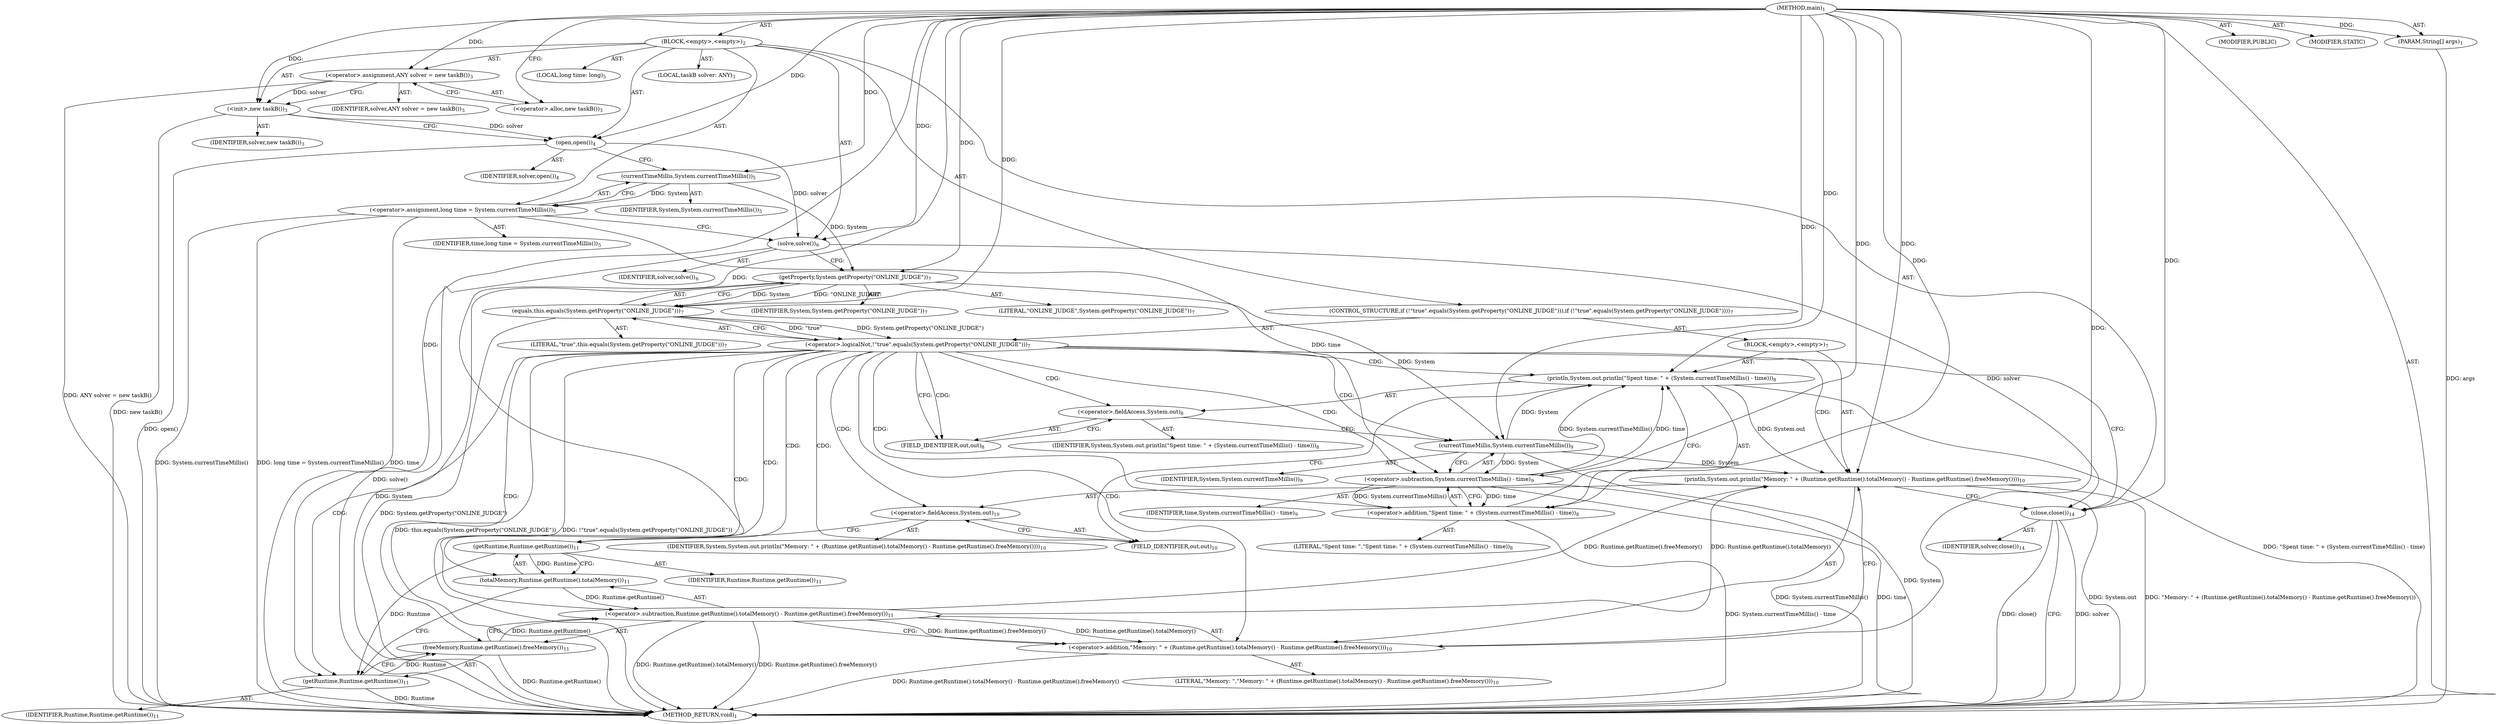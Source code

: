 digraph "main" {  
"19" [label = <(METHOD,main)<SUB>1</SUB>> ]
"20" [label = <(PARAM,String[] args)<SUB>1</SUB>> ]
"21" [label = <(BLOCK,&lt;empty&gt;,&lt;empty&gt;)<SUB>2</SUB>> ]
"4" [label = <(LOCAL,taskB solver: ANY)<SUB>3</SUB>> ]
"22" [label = <(&lt;operator&gt;.assignment,ANY solver = new taskB())<SUB>3</SUB>> ]
"23" [label = <(IDENTIFIER,solver,ANY solver = new taskB())<SUB>3</SUB>> ]
"24" [label = <(&lt;operator&gt;.alloc,new taskB())<SUB>3</SUB>> ]
"25" [label = <(&lt;init&gt;,new taskB())<SUB>3</SUB>> ]
"3" [label = <(IDENTIFIER,solver,new taskB())<SUB>3</SUB>> ]
"26" [label = <(open,open())<SUB>4</SUB>> ]
"27" [label = <(IDENTIFIER,solver,open())<SUB>4</SUB>> ]
"28" [label = <(LOCAL,long time: long)<SUB>5</SUB>> ]
"29" [label = <(&lt;operator&gt;.assignment,long time = System.currentTimeMillis())<SUB>5</SUB>> ]
"30" [label = <(IDENTIFIER,time,long time = System.currentTimeMillis())<SUB>5</SUB>> ]
"31" [label = <(currentTimeMillis,System.currentTimeMillis())<SUB>5</SUB>> ]
"32" [label = <(IDENTIFIER,System,System.currentTimeMillis())<SUB>5</SUB>> ]
"33" [label = <(solve,solve())<SUB>6</SUB>> ]
"34" [label = <(IDENTIFIER,solver,solve())<SUB>6</SUB>> ]
"35" [label = <(CONTROL_STRUCTURE,if (!&quot;true&quot;.equals(System.getProperty(&quot;ONLINE_JUDGE&quot;))),if (!&quot;true&quot;.equals(System.getProperty(&quot;ONLINE_JUDGE&quot;))))<SUB>7</SUB>> ]
"36" [label = <(&lt;operator&gt;.logicalNot,!&quot;true&quot;.equals(System.getProperty(&quot;ONLINE_JUDGE&quot;)))<SUB>7</SUB>> ]
"37" [label = <(equals,this.equals(System.getProperty(&quot;ONLINE_JUDGE&quot;)))<SUB>7</SUB>> ]
"38" [label = <(LITERAL,&quot;true&quot;,this.equals(System.getProperty(&quot;ONLINE_JUDGE&quot;)))<SUB>7</SUB>> ]
"39" [label = <(getProperty,System.getProperty(&quot;ONLINE_JUDGE&quot;))<SUB>7</SUB>> ]
"40" [label = <(IDENTIFIER,System,System.getProperty(&quot;ONLINE_JUDGE&quot;))<SUB>7</SUB>> ]
"41" [label = <(LITERAL,&quot;ONLINE_JUDGE&quot;,System.getProperty(&quot;ONLINE_JUDGE&quot;))<SUB>7</SUB>> ]
"42" [label = <(BLOCK,&lt;empty&gt;,&lt;empty&gt;)<SUB>7</SUB>> ]
"43" [label = <(println,System.out.println(&quot;Spent time: &quot; + (System.currentTimeMillis() - time)))<SUB>8</SUB>> ]
"44" [label = <(&lt;operator&gt;.fieldAccess,System.out)<SUB>8</SUB>> ]
"45" [label = <(IDENTIFIER,System,System.out.println(&quot;Spent time: &quot; + (System.currentTimeMillis() - time)))<SUB>8</SUB>> ]
"46" [label = <(FIELD_IDENTIFIER,out,out)<SUB>8</SUB>> ]
"47" [label = <(&lt;operator&gt;.addition,&quot;Spent time: &quot; + (System.currentTimeMillis() - time))<SUB>8</SUB>> ]
"48" [label = <(LITERAL,&quot;Spent time: &quot;,&quot;Spent time: &quot; + (System.currentTimeMillis() - time))<SUB>8</SUB>> ]
"49" [label = <(&lt;operator&gt;.subtraction,System.currentTimeMillis() - time)<SUB>9</SUB>> ]
"50" [label = <(currentTimeMillis,System.currentTimeMillis())<SUB>9</SUB>> ]
"51" [label = <(IDENTIFIER,System,System.currentTimeMillis())<SUB>9</SUB>> ]
"52" [label = <(IDENTIFIER,time,System.currentTimeMillis() - time)<SUB>9</SUB>> ]
"53" [label = <(println,System.out.println(&quot;Memory: &quot; + (Runtime.getRuntime().totalMemory() - Runtime.getRuntime().freeMemory())))<SUB>10</SUB>> ]
"54" [label = <(&lt;operator&gt;.fieldAccess,System.out)<SUB>10</SUB>> ]
"55" [label = <(IDENTIFIER,System,System.out.println(&quot;Memory: &quot; + (Runtime.getRuntime().totalMemory() - Runtime.getRuntime().freeMemory())))<SUB>10</SUB>> ]
"56" [label = <(FIELD_IDENTIFIER,out,out)<SUB>10</SUB>> ]
"57" [label = <(&lt;operator&gt;.addition,&quot;Memory: &quot; + (Runtime.getRuntime().totalMemory() - Runtime.getRuntime().freeMemory()))<SUB>10</SUB>> ]
"58" [label = <(LITERAL,&quot;Memory: &quot;,&quot;Memory: &quot; + (Runtime.getRuntime().totalMemory() - Runtime.getRuntime().freeMemory()))<SUB>10</SUB>> ]
"59" [label = <(&lt;operator&gt;.subtraction,Runtime.getRuntime().totalMemory() - Runtime.getRuntime().freeMemory())<SUB>11</SUB>> ]
"60" [label = <(totalMemory,Runtime.getRuntime().totalMemory())<SUB>11</SUB>> ]
"61" [label = <(getRuntime,Runtime.getRuntime())<SUB>11</SUB>> ]
"62" [label = <(IDENTIFIER,Runtime,Runtime.getRuntime())<SUB>11</SUB>> ]
"63" [label = <(freeMemory,Runtime.getRuntime().freeMemory())<SUB>11</SUB>> ]
"64" [label = <(getRuntime,Runtime.getRuntime())<SUB>11</SUB>> ]
"65" [label = <(IDENTIFIER,Runtime,Runtime.getRuntime())<SUB>11</SUB>> ]
"66" [label = <(close,close())<SUB>14</SUB>> ]
"67" [label = <(IDENTIFIER,solver,close())<SUB>14</SUB>> ]
"68" [label = <(MODIFIER,PUBLIC)> ]
"69" [label = <(MODIFIER,STATIC)> ]
"70" [label = <(METHOD_RETURN,void)<SUB>1</SUB>> ]
  "19" -> "20"  [ label = "AST: "] 
  "19" -> "21"  [ label = "AST: "] 
  "19" -> "68"  [ label = "AST: "] 
  "19" -> "69"  [ label = "AST: "] 
  "19" -> "70"  [ label = "AST: "] 
  "21" -> "4"  [ label = "AST: "] 
  "21" -> "22"  [ label = "AST: "] 
  "21" -> "25"  [ label = "AST: "] 
  "21" -> "26"  [ label = "AST: "] 
  "21" -> "28"  [ label = "AST: "] 
  "21" -> "29"  [ label = "AST: "] 
  "21" -> "33"  [ label = "AST: "] 
  "21" -> "35"  [ label = "AST: "] 
  "21" -> "66"  [ label = "AST: "] 
  "22" -> "23"  [ label = "AST: "] 
  "22" -> "24"  [ label = "AST: "] 
  "25" -> "3"  [ label = "AST: "] 
  "26" -> "27"  [ label = "AST: "] 
  "29" -> "30"  [ label = "AST: "] 
  "29" -> "31"  [ label = "AST: "] 
  "31" -> "32"  [ label = "AST: "] 
  "33" -> "34"  [ label = "AST: "] 
  "35" -> "36"  [ label = "AST: "] 
  "35" -> "42"  [ label = "AST: "] 
  "36" -> "37"  [ label = "AST: "] 
  "37" -> "38"  [ label = "AST: "] 
  "37" -> "39"  [ label = "AST: "] 
  "39" -> "40"  [ label = "AST: "] 
  "39" -> "41"  [ label = "AST: "] 
  "42" -> "43"  [ label = "AST: "] 
  "42" -> "53"  [ label = "AST: "] 
  "43" -> "44"  [ label = "AST: "] 
  "43" -> "47"  [ label = "AST: "] 
  "44" -> "45"  [ label = "AST: "] 
  "44" -> "46"  [ label = "AST: "] 
  "47" -> "48"  [ label = "AST: "] 
  "47" -> "49"  [ label = "AST: "] 
  "49" -> "50"  [ label = "AST: "] 
  "49" -> "52"  [ label = "AST: "] 
  "50" -> "51"  [ label = "AST: "] 
  "53" -> "54"  [ label = "AST: "] 
  "53" -> "57"  [ label = "AST: "] 
  "54" -> "55"  [ label = "AST: "] 
  "54" -> "56"  [ label = "AST: "] 
  "57" -> "58"  [ label = "AST: "] 
  "57" -> "59"  [ label = "AST: "] 
  "59" -> "60"  [ label = "AST: "] 
  "59" -> "63"  [ label = "AST: "] 
  "60" -> "61"  [ label = "AST: "] 
  "61" -> "62"  [ label = "AST: "] 
  "63" -> "64"  [ label = "AST: "] 
  "64" -> "65"  [ label = "AST: "] 
  "66" -> "67"  [ label = "AST: "] 
  "22" -> "25"  [ label = "CFG: "] 
  "25" -> "26"  [ label = "CFG: "] 
  "26" -> "31"  [ label = "CFG: "] 
  "29" -> "33"  [ label = "CFG: "] 
  "33" -> "39"  [ label = "CFG: "] 
  "66" -> "70"  [ label = "CFG: "] 
  "24" -> "22"  [ label = "CFG: "] 
  "31" -> "29"  [ label = "CFG: "] 
  "36" -> "46"  [ label = "CFG: "] 
  "36" -> "66"  [ label = "CFG: "] 
  "37" -> "36"  [ label = "CFG: "] 
  "43" -> "56"  [ label = "CFG: "] 
  "53" -> "66"  [ label = "CFG: "] 
  "39" -> "37"  [ label = "CFG: "] 
  "44" -> "50"  [ label = "CFG: "] 
  "47" -> "43"  [ label = "CFG: "] 
  "54" -> "61"  [ label = "CFG: "] 
  "57" -> "53"  [ label = "CFG: "] 
  "46" -> "44"  [ label = "CFG: "] 
  "49" -> "47"  [ label = "CFG: "] 
  "56" -> "54"  [ label = "CFG: "] 
  "59" -> "57"  [ label = "CFG: "] 
  "50" -> "49"  [ label = "CFG: "] 
  "60" -> "64"  [ label = "CFG: "] 
  "63" -> "59"  [ label = "CFG: "] 
  "61" -> "60"  [ label = "CFG: "] 
  "64" -> "63"  [ label = "CFG: "] 
  "19" -> "24"  [ label = "CFG: "] 
  "20" -> "70"  [ label = "DDG: args"] 
  "22" -> "70"  [ label = "DDG: ANY solver = new taskB()"] 
  "25" -> "70"  [ label = "DDG: new taskB()"] 
  "26" -> "70"  [ label = "DDG: open()"] 
  "29" -> "70"  [ label = "DDG: time"] 
  "29" -> "70"  [ label = "DDG: System.currentTimeMillis()"] 
  "29" -> "70"  [ label = "DDG: long time = System.currentTimeMillis()"] 
  "33" -> "70"  [ label = "DDG: solve()"] 
  "39" -> "70"  [ label = "DDG: System"] 
  "37" -> "70"  [ label = "DDG: System.getProperty(&quot;ONLINE_JUDGE&quot;)"] 
  "36" -> "70"  [ label = "DDG: this.equals(System.getProperty(&quot;ONLINE_JUDGE&quot;))"] 
  "36" -> "70"  [ label = "DDG: !&quot;true&quot;.equals(System.getProperty(&quot;ONLINE_JUDGE&quot;))"] 
  "50" -> "70"  [ label = "DDG: System"] 
  "49" -> "70"  [ label = "DDG: System.currentTimeMillis()"] 
  "49" -> "70"  [ label = "DDG: time"] 
  "47" -> "70"  [ label = "DDG: System.currentTimeMillis() - time"] 
  "43" -> "70"  [ label = "DDG: &quot;Spent time: &quot; + (System.currentTimeMillis() - time)"] 
  "53" -> "70"  [ label = "DDG: System.out"] 
  "59" -> "70"  [ label = "DDG: Runtime.getRuntime().totalMemory()"] 
  "64" -> "70"  [ label = "DDG: Runtime"] 
  "63" -> "70"  [ label = "DDG: Runtime.getRuntime()"] 
  "59" -> "70"  [ label = "DDG: Runtime.getRuntime().freeMemory()"] 
  "57" -> "70"  [ label = "DDG: Runtime.getRuntime().totalMemory() - Runtime.getRuntime().freeMemory()"] 
  "53" -> "70"  [ label = "DDG: &quot;Memory: &quot; + (Runtime.getRuntime().totalMemory() - Runtime.getRuntime().freeMemory())"] 
  "66" -> "70"  [ label = "DDG: solver"] 
  "66" -> "70"  [ label = "DDG: close()"] 
  "19" -> "20"  [ label = "DDG: "] 
  "19" -> "22"  [ label = "DDG: "] 
  "31" -> "29"  [ label = "DDG: System"] 
  "22" -> "25"  [ label = "DDG: solver"] 
  "19" -> "25"  [ label = "DDG: "] 
  "25" -> "26"  [ label = "DDG: solver"] 
  "19" -> "26"  [ label = "DDG: "] 
  "26" -> "33"  [ label = "DDG: solver"] 
  "19" -> "33"  [ label = "DDG: "] 
  "33" -> "66"  [ label = "DDG: solver"] 
  "19" -> "66"  [ label = "DDG: "] 
  "19" -> "31"  [ label = "DDG: "] 
  "37" -> "36"  [ label = "DDG: &quot;true&quot;"] 
  "37" -> "36"  [ label = "DDG: System.getProperty(&quot;ONLINE_JUDGE&quot;)"] 
  "19" -> "37"  [ label = "DDG: "] 
  "39" -> "37"  [ label = "DDG: System"] 
  "39" -> "37"  [ label = "DDG: &quot;ONLINE_JUDGE&quot;"] 
  "50" -> "43"  [ label = "DDG: System"] 
  "19" -> "43"  [ label = "DDG: "] 
  "49" -> "43"  [ label = "DDG: System.currentTimeMillis()"] 
  "49" -> "43"  [ label = "DDG: time"] 
  "43" -> "53"  [ label = "DDG: System.out"] 
  "50" -> "53"  [ label = "DDG: System"] 
  "19" -> "53"  [ label = "DDG: "] 
  "59" -> "53"  [ label = "DDG: Runtime.getRuntime().totalMemory()"] 
  "59" -> "53"  [ label = "DDG: Runtime.getRuntime().freeMemory()"] 
  "31" -> "39"  [ label = "DDG: System"] 
  "19" -> "39"  [ label = "DDG: "] 
  "19" -> "47"  [ label = "DDG: "] 
  "49" -> "47"  [ label = "DDG: System.currentTimeMillis()"] 
  "49" -> "47"  [ label = "DDG: time"] 
  "19" -> "57"  [ label = "DDG: "] 
  "59" -> "57"  [ label = "DDG: Runtime.getRuntime().totalMemory()"] 
  "59" -> "57"  [ label = "DDG: Runtime.getRuntime().freeMemory()"] 
  "50" -> "49"  [ label = "DDG: System"] 
  "29" -> "49"  [ label = "DDG: time"] 
  "19" -> "49"  [ label = "DDG: "] 
  "60" -> "59"  [ label = "DDG: Runtime.getRuntime()"] 
  "63" -> "59"  [ label = "DDG: Runtime.getRuntime()"] 
  "39" -> "50"  [ label = "DDG: System"] 
  "19" -> "50"  [ label = "DDG: "] 
  "61" -> "60"  [ label = "DDG: Runtime"] 
  "64" -> "63"  [ label = "DDG: Runtime"] 
  "19" -> "61"  [ label = "DDG: "] 
  "61" -> "64"  [ label = "DDG: Runtime"] 
  "19" -> "64"  [ label = "DDG: "] 
  "36" -> "47"  [ label = "CDG: "] 
  "36" -> "49"  [ label = "CDG: "] 
  "36" -> "60"  [ label = "CDG: "] 
  "36" -> "61"  [ label = "CDG: "] 
  "36" -> "50"  [ label = "CDG: "] 
  "36" -> "64"  [ label = "CDG: "] 
  "36" -> "59"  [ label = "CDG: "] 
  "36" -> "57"  [ label = "CDG: "] 
  "36" -> "44"  [ label = "CDG: "] 
  "36" -> "46"  [ label = "CDG: "] 
  "36" -> "53"  [ label = "CDG: "] 
  "36" -> "56"  [ label = "CDG: "] 
  "36" -> "54"  [ label = "CDG: "] 
  "36" -> "63"  [ label = "CDG: "] 
  "36" -> "43"  [ label = "CDG: "] 
}
